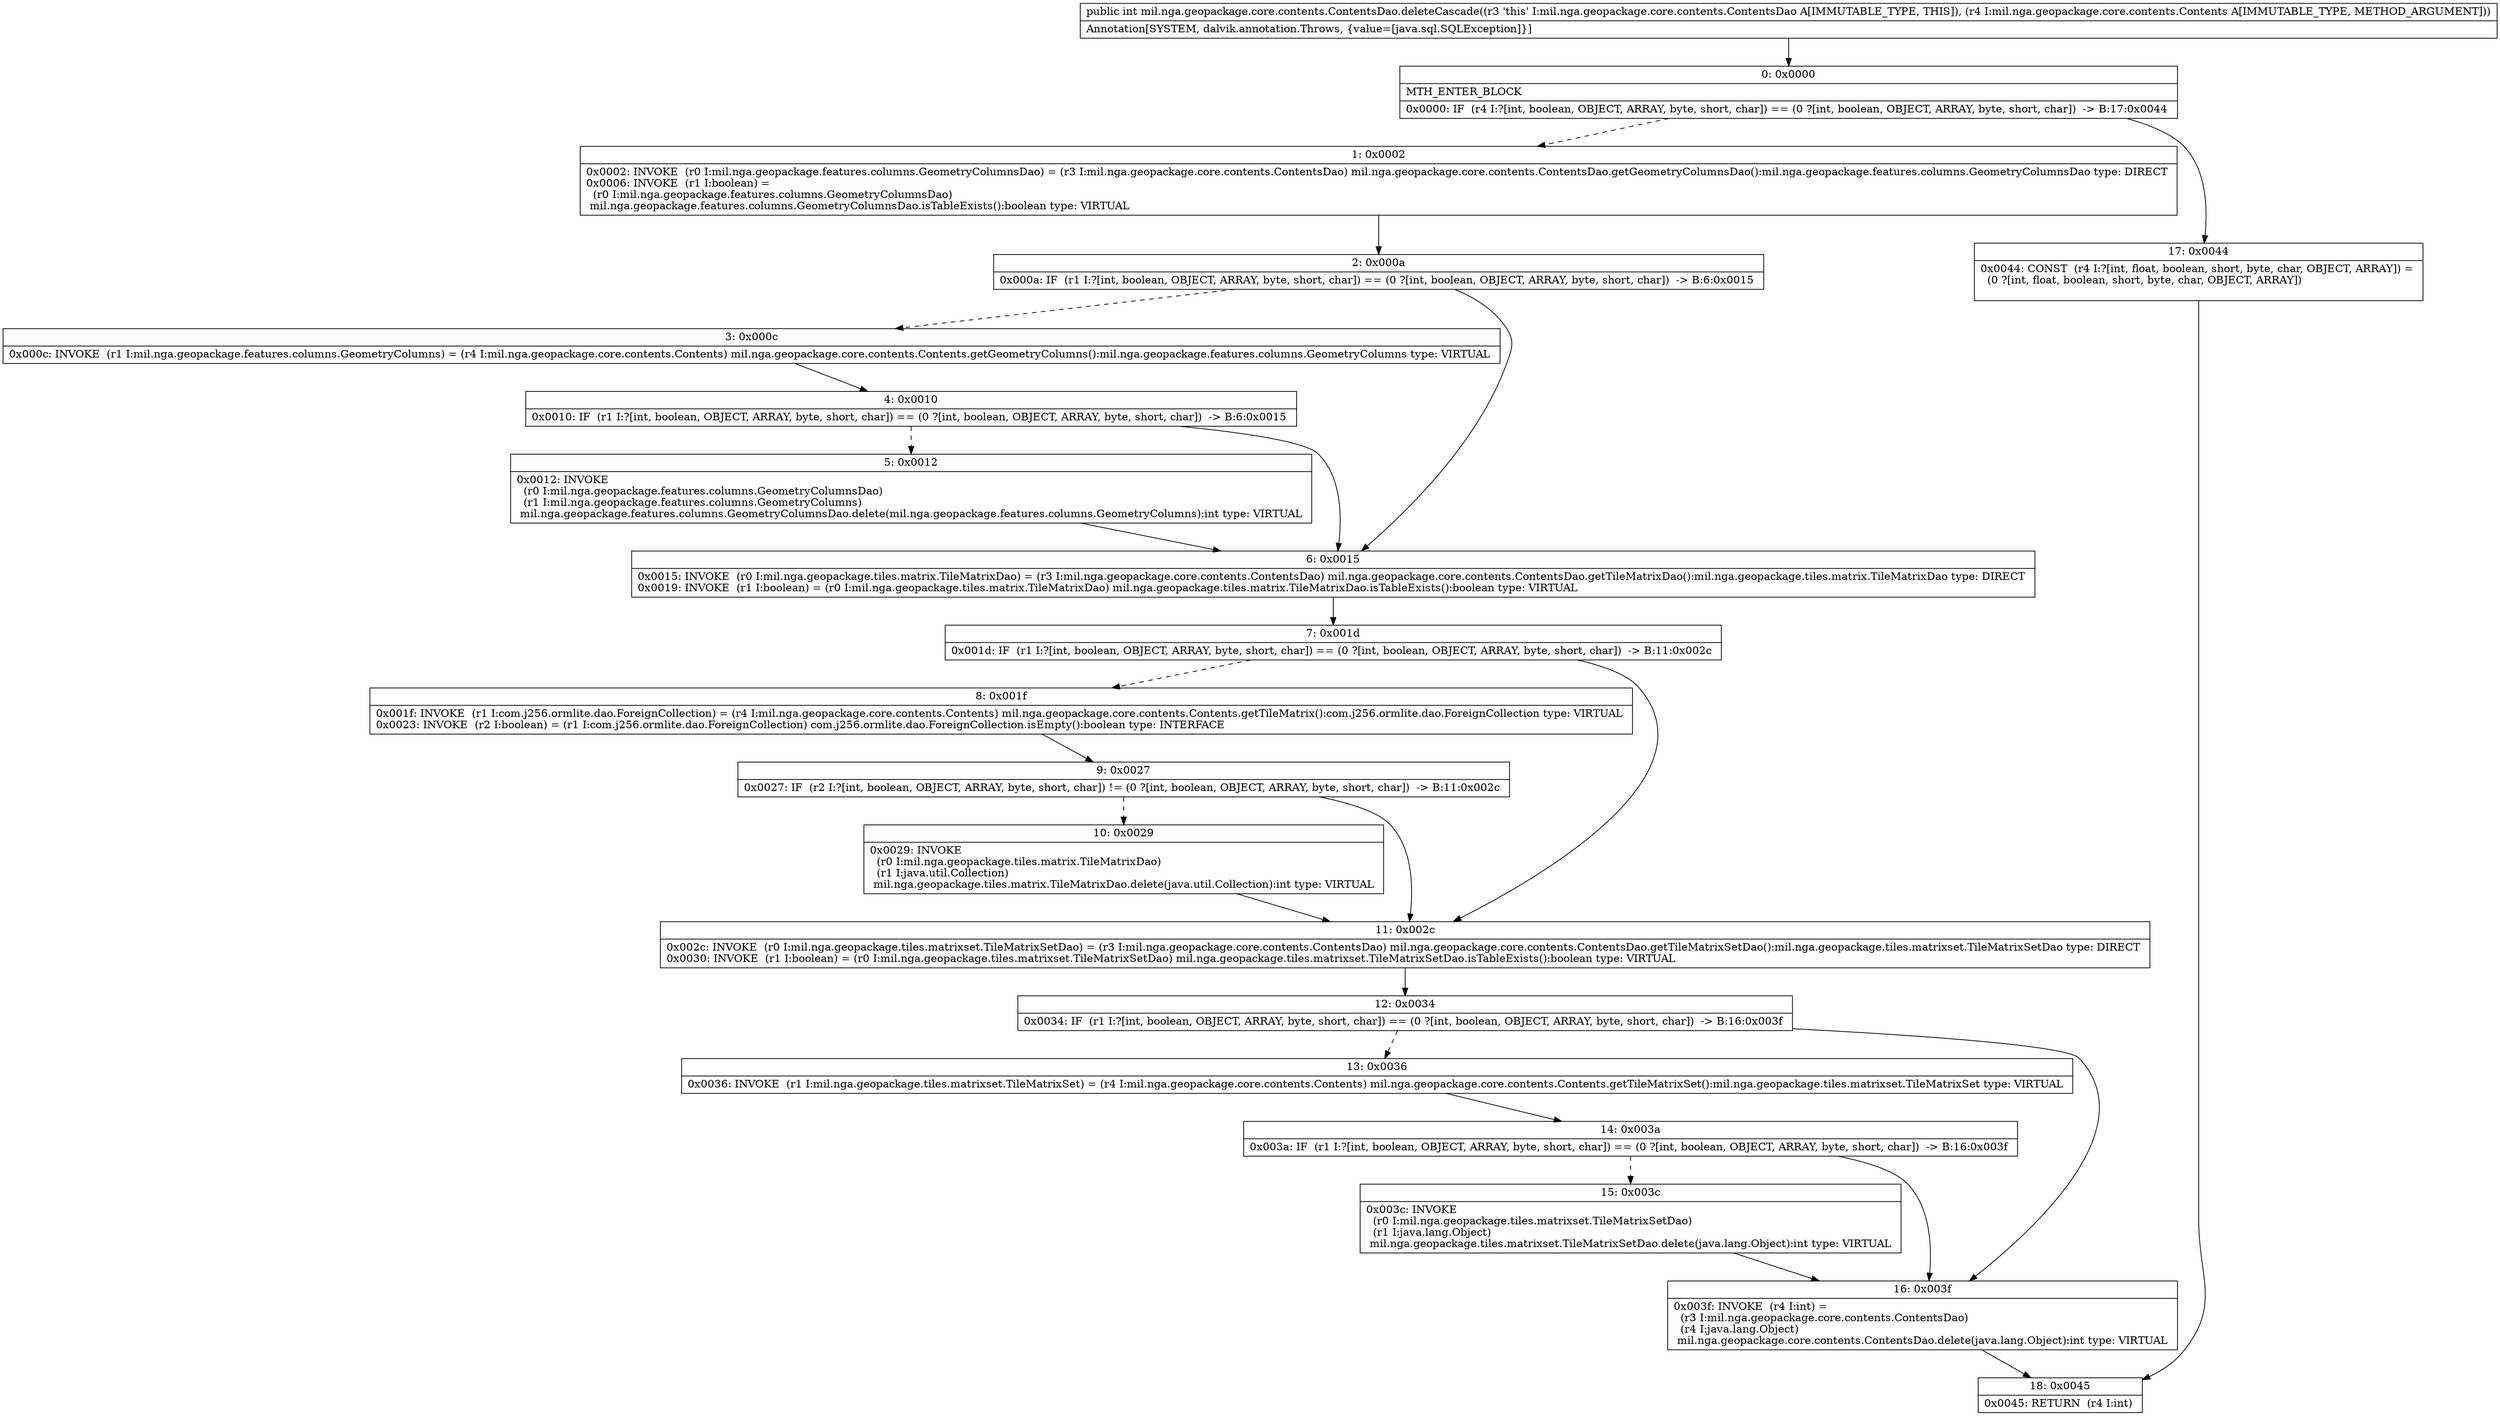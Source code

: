 digraph "CFG formil.nga.geopackage.core.contents.ContentsDao.deleteCascade(Lmil\/nga\/geopackage\/core\/contents\/Contents;)I" {
Node_0 [shape=record,label="{0\:\ 0x0000|MTH_ENTER_BLOCK\l|0x0000: IF  (r4 I:?[int, boolean, OBJECT, ARRAY, byte, short, char]) == (0 ?[int, boolean, OBJECT, ARRAY, byte, short, char])  \-\> B:17:0x0044 \l}"];
Node_1 [shape=record,label="{1\:\ 0x0002|0x0002: INVOKE  (r0 I:mil.nga.geopackage.features.columns.GeometryColumnsDao) = (r3 I:mil.nga.geopackage.core.contents.ContentsDao) mil.nga.geopackage.core.contents.ContentsDao.getGeometryColumnsDao():mil.nga.geopackage.features.columns.GeometryColumnsDao type: DIRECT \l0x0006: INVOKE  (r1 I:boolean) = \l  (r0 I:mil.nga.geopackage.features.columns.GeometryColumnsDao)\l mil.nga.geopackage.features.columns.GeometryColumnsDao.isTableExists():boolean type: VIRTUAL \l}"];
Node_2 [shape=record,label="{2\:\ 0x000a|0x000a: IF  (r1 I:?[int, boolean, OBJECT, ARRAY, byte, short, char]) == (0 ?[int, boolean, OBJECT, ARRAY, byte, short, char])  \-\> B:6:0x0015 \l}"];
Node_3 [shape=record,label="{3\:\ 0x000c|0x000c: INVOKE  (r1 I:mil.nga.geopackage.features.columns.GeometryColumns) = (r4 I:mil.nga.geopackage.core.contents.Contents) mil.nga.geopackage.core.contents.Contents.getGeometryColumns():mil.nga.geopackage.features.columns.GeometryColumns type: VIRTUAL \l}"];
Node_4 [shape=record,label="{4\:\ 0x0010|0x0010: IF  (r1 I:?[int, boolean, OBJECT, ARRAY, byte, short, char]) == (0 ?[int, boolean, OBJECT, ARRAY, byte, short, char])  \-\> B:6:0x0015 \l}"];
Node_5 [shape=record,label="{5\:\ 0x0012|0x0012: INVOKE  \l  (r0 I:mil.nga.geopackage.features.columns.GeometryColumnsDao)\l  (r1 I:mil.nga.geopackage.features.columns.GeometryColumns)\l mil.nga.geopackage.features.columns.GeometryColumnsDao.delete(mil.nga.geopackage.features.columns.GeometryColumns):int type: VIRTUAL \l}"];
Node_6 [shape=record,label="{6\:\ 0x0015|0x0015: INVOKE  (r0 I:mil.nga.geopackage.tiles.matrix.TileMatrixDao) = (r3 I:mil.nga.geopackage.core.contents.ContentsDao) mil.nga.geopackage.core.contents.ContentsDao.getTileMatrixDao():mil.nga.geopackage.tiles.matrix.TileMatrixDao type: DIRECT \l0x0019: INVOKE  (r1 I:boolean) = (r0 I:mil.nga.geopackage.tiles.matrix.TileMatrixDao) mil.nga.geopackage.tiles.matrix.TileMatrixDao.isTableExists():boolean type: VIRTUAL \l}"];
Node_7 [shape=record,label="{7\:\ 0x001d|0x001d: IF  (r1 I:?[int, boolean, OBJECT, ARRAY, byte, short, char]) == (0 ?[int, boolean, OBJECT, ARRAY, byte, short, char])  \-\> B:11:0x002c \l}"];
Node_8 [shape=record,label="{8\:\ 0x001f|0x001f: INVOKE  (r1 I:com.j256.ormlite.dao.ForeignCollection) = (r4 I:mil.nga.geopackage.core.contents.Contents) mil.nga.geopackage.core.contents.Contents.getTileMatrix():com.j256.ormlite.dao.ForeignCollection type: VIRTUAL \l0x0023: INVOKE  (r2 I:boolean) = (r1 I:com.j256.ormlite.dao.ForeignCollection) com.j256.ormlite.dao.ForeignCollection.isEmpty():boolean type: INTERFACE \l}"];
Node_9 [shape=record,label="{9\:\ 0x0027|0x0027: IF  (r2 I:?[int, boolean, OBJECT, ARRAY, byte, short, char]) != (0 ?[int, boolean, OBJECT, ARRAY, byte, short, char])  \-\> B:11:0x002c \l}"];
Node_10 [shape=record,label="{10\:\ 0x0029|0x0029: INVOKE  \l  (r0 I:mil.nga.geopackage.tiles.matrix.TileMatrixDao)\l  (r1 I:java.util.Collection)\l mil.nga.geopackage.tiles.matrix.TileMatrixDao.delete(java.util.Collection):int type: VIRTUAL \l}"];
Node_11 [shape=record,label="{11\:\ 0x002c|0x002c: INVOKE  (r0 I:mil.nga.geopackage.tiles.matrixset.TileMatrixSetDao) = (r3 I:mil.nga.geopackage.core.contents.ContentsDao) mil.nga.geopackage.core.contents.ContentsDao.getTileMatrixSetDao():mil.nga.geopackage.tiles.matrixset.TileMatrixSetDao type: DIRECT \l0x0030: INVOKE  (r1 I:boolean) = (r0 I:mil.nga.geopackage.tiles.matrixset.TileMatrixSetDao) mil.nga.geopackage.tiles.matrixset.TileMatrixSetDao.isTableExists():boolean type: VIRTUAL \l}"];
Node_12 [shape=record,label="{12\:\ 0x0034|0x0034: IF  (r1 I:?[int, boolean, OBJECT, ARRAY, byte, short, char]) == (0 ?[int, boolean, OBJECT, ARRAY, byte, short, char])  \-\> B:16:0x003f \l}"];
Node_13 [shape=record,label="{13\:\ 0x0036|0x0036: INVOKE  (r1 I:mil.nga.geopackage.tiles.matrixset.TileMatrixSet) = (r4 I:mil.nga.geopackage.core.contents.Contents) mil.nga.geopackage.core.contents.Contents.getTileMatrixSet():mil.nga.geopackage.tiles.matrixset.TileMatrixSet type: VIRTUAL \l}"];
Node_14 [shape=record,label="{14\:\ 0x003a|0x003a: IF  (r1 I:?[int, boolean, OBJECT, ARRAY, byte, short, char]) == (0 ?[int, boolean, OBJECT, ARRAY, byte, short, char])  \-\> B:16:0x003f \l}"];
Node_15 [shape=record,label="{15\:\ 0x003c|0x003c: INVOKE  \l  (r0 I:mil.nga.geopackage.tiles.matrixset.TileMatrixSetDao)\l  (r1 I:java.lang.Object)\l mil.nga.geopackage.tiles.matrixset.TileMatrixSetDao.delete(java.lang.Object):int type: VIRTUAL \l}"];
Node_16 [shape=record,label="{16\:\ 0x003f|0x003f: INVOKE  (r4 I:int) = \l  (r3 I:mil.nga.geopackage.core.contents.ContentsDao)\l  (r4 I:java.lang.Object)\l mil.nga.geopackage.core.contents.ContentsDao.delete(java.lang.Object):int type: VIRTUAL \l}"];
Node_17 [shape=record,label="{17\:\ 0x0044|0x0044: CONST  (r4 I:?[int, float, boolean, short, byte, char, OBJECT, ARRAY]) = \l  (0 ?[int, float, boolean, short, byte, char, OBJECT, ARRAY])\l \l}"];
Node_18 [shape=record,label="{18\:\ 0x0045|0x0045: RETURN  (r4 I:int) \l}"];
MethodNode[shape=record,label="{public int mil.nga.geopackage.core.contents.ContentsDao.deleteCascade((r3 'this' I:mil.nga.geopackage.core.contents.ContentsDao A[IMMUTABLE_TYPE, THIS]), (r4 I:mil.nga.geopackage.core.contents.Contents A[IMMUTABLE_TYPE, METHOD_ARGUMENT]))  | Annotation[SYSTEM, dalvik.annotation.Throws, \{value=[java.sql.SQLException]\}]\l}"];
MethodNode -> Node_0;
Node_0 -> Node_1[style=dashed];
Node_0 -> Node_17;
Node_1 -> Node_2;
Node_2 -> Node_3[style=dashed];
Node_2 -> Node_6;
Node_3 -> Node_4;
Node_4 -> Node_5[style=dashed];
Node_4 -> Node_6;
Node_5 -> Node_6;
Node_6 -> Node_7;
Node_7 -> Node_8[style=dashed];
Node_7 -> Node_11;
Node_8 -> Node_9;
Node_9 -> Node_10[style=dashed];
Node_9 -> Node_11;
Node_10 -> Node_11;
Node_11 -> Node_12;
Node_12 -> Node_13[style=dashed];
Node_12 -> Node_16;
Node_13 -> Node_14;
Node_14 -> Node_15[style=dashed];
Node_14 -> Node_16;
Node_15 -> Node_16;
Node_16 -> Node_18;
Node_17 -> Node_18;
}

